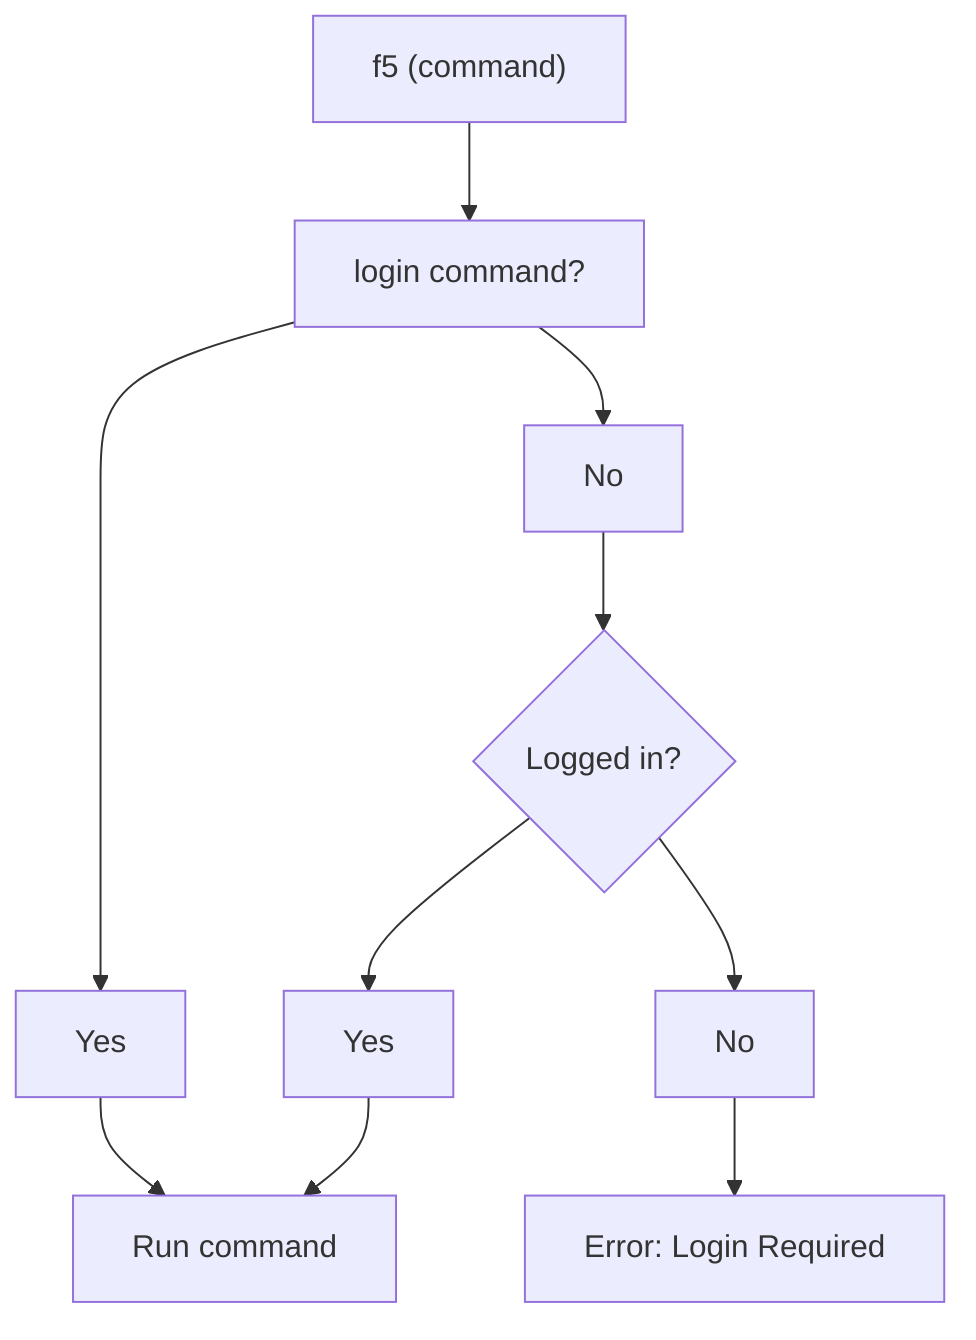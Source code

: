 graph TB
    init["f5 (command)"] --> login_cmd[login command?]
    login_cmd --> login_cmd_yes[Yes]
    login_cmd --> login_cmd_no[No]
    login_cmd_yes --> run_cmd[Run command]
    login_cmd_no --> cmd_bigip_logged_in{Logged in?}
    cmd_bigip_logged_in --> cmd_bigip_run_cmd[Yes]
    cmd_bigip_logged_in --> cmd_bigip_login_required[No]
    cmd_bigip_run_cmd --> run_cmd
    cmd_bigip_login_required --> login_required[Error: Login Required]